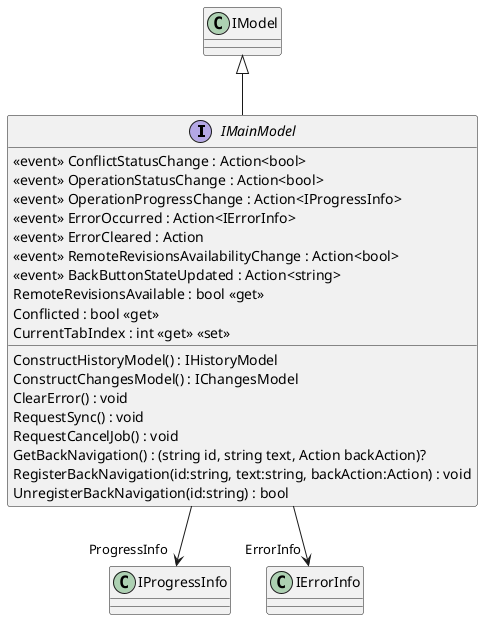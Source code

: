 @startuml
interface IMainModel {
     <<event>> ConflictStatusChange : Action<bool> 
     <<event>> OperationStatusChange : Action<bool> 
     <<event>> OperationProgressChange : Action<IProgressInfo> 
     <<event>> ErrorOccurred : Action<IErrorInfo> 
     <<event>> ErrorCleared : Action 
     <<event>> RemoteRevisionsAvailabilityChange : Action<bool> 
     <<event>> BackButtonStateUpdated : Action<string> 
    RemoteRevisionsAvailable : bool <<get>>
    Conflicted : bool <<get>>
    CurrentTabIndex : int <<get>> <<set>>
    ConstructHistoryModel() : IHistoryModel
    ConstructChangesModel() : IChangesModel
    ClearError() : void
    RequestSync() : void
    RequestCancelJob() : void
    GetBackNavigation() : (string id, string text, Action backAction)?
    RegisterBackNavigation(id:string, text:string, backAction:Action) : void
    UnregisterBackNavigation(id:string) : bool
}
IModel <|-- IMainModel
IMainModel --> "ProgressInfo" IProgressInfo
IMainModel --> "ErrorInfo" IErrorInfo
@enduml
